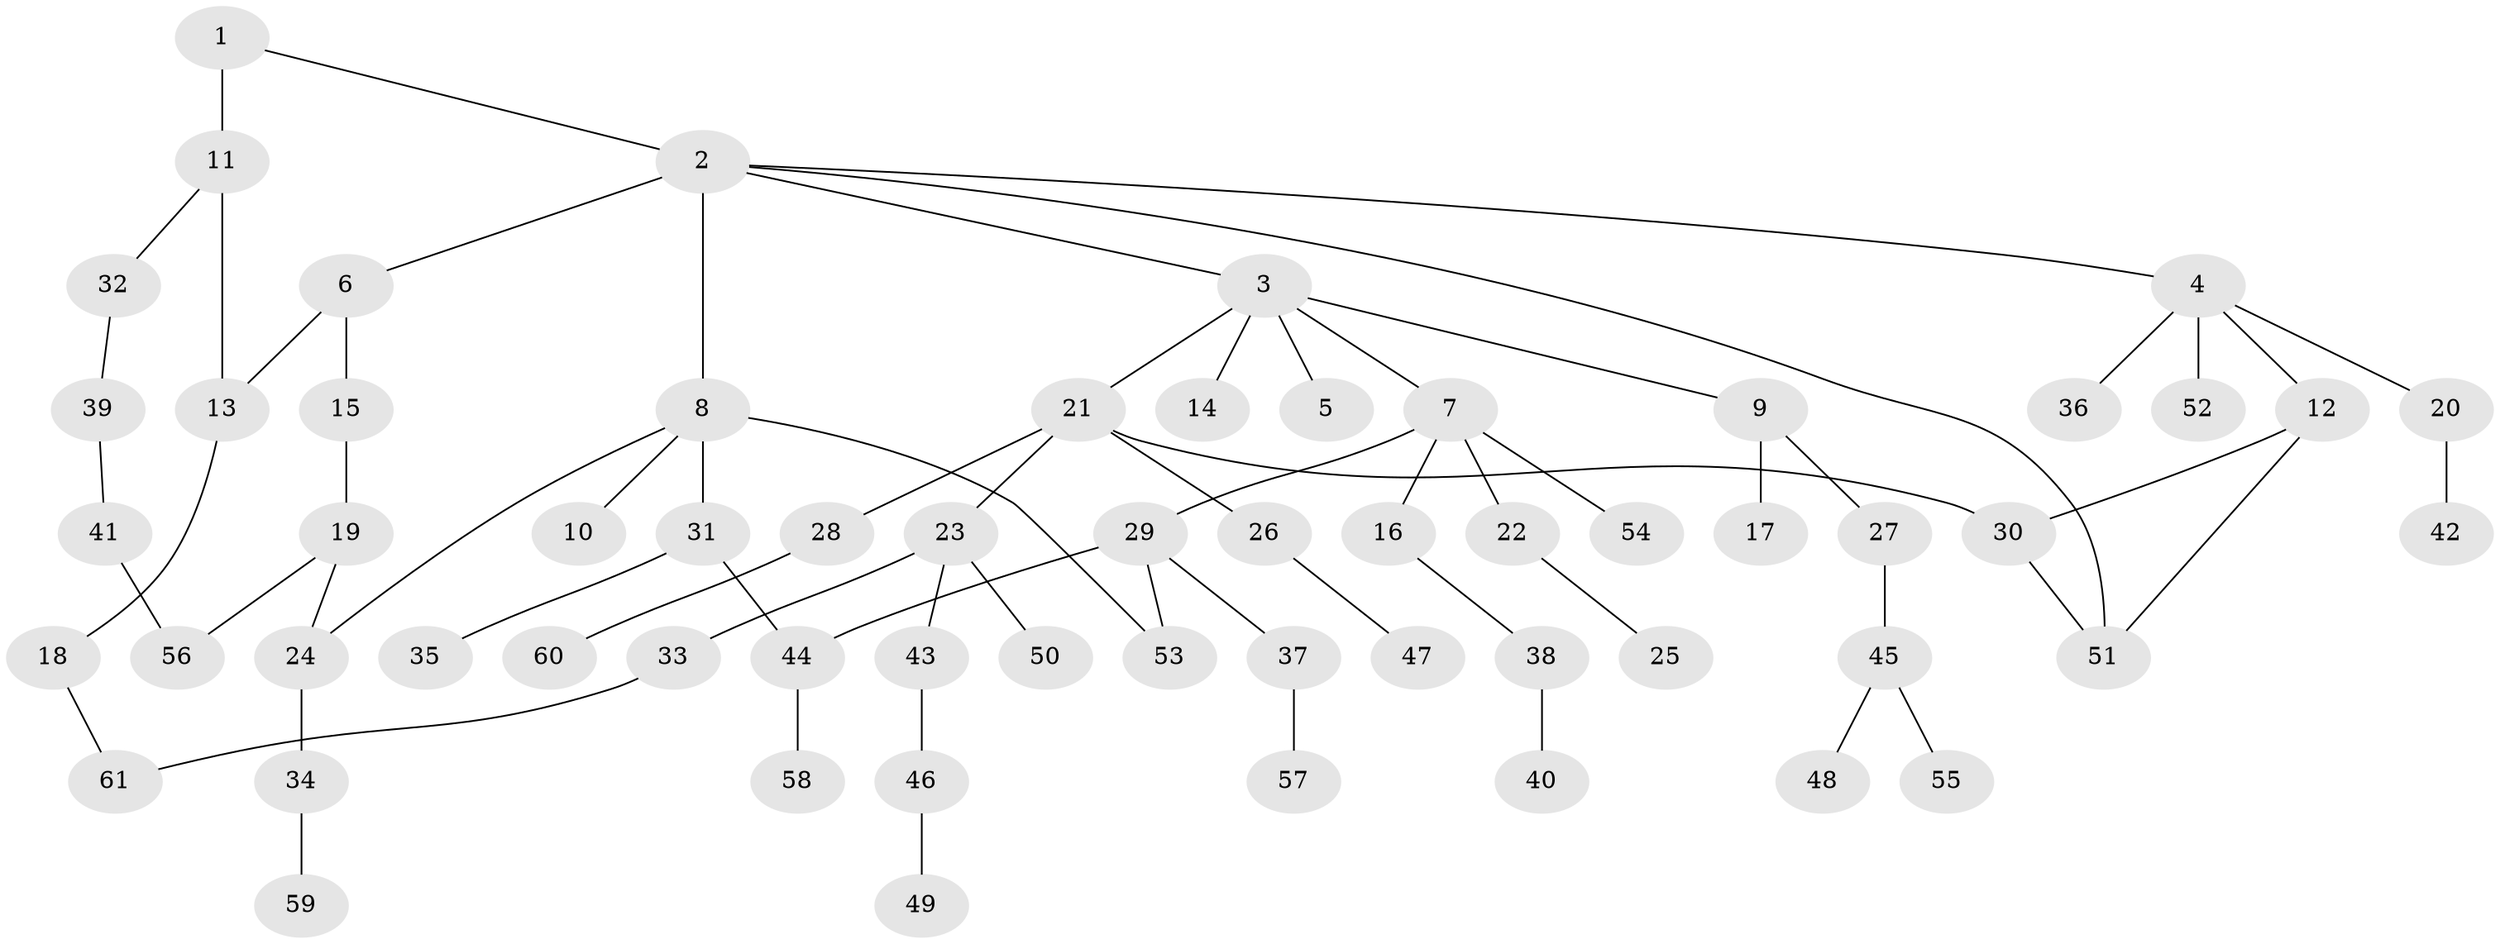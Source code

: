 // original degree distribution, {5: 0.03278688524590164, 8: 0.01639344262295082, 6: 0.02459016393442623, 2: 0.2540983606557377, 4: 0.06557377049180328, 3: 0.1557377049180328, 1: 0.45081967213114754}
// Generated by graph-tools (version 1.1) at 2025/34/03/09/25 02:34:02]
// undirected, 61 vertices, 69 edges
graph export_dot {
graph [start="1"]
  node [color=gray90,style=filled];
  1;
  2;
  3;
  4;
  5;
  6;
  7;
  8;
  9;
  10;
  11;
  12;
  13;
  14;
  15;
  16;
  17;
  18;
  19;
  20;
  21;
  22;
  23;
  24;
  25;
  26;
  27;
  28;
  29;
  30;
  31;
  32;
  33;
  34;
  35;
  36;
  37;
  38;
  39;
  40;
  41;
  42;
  43;
  44;
  45;
  46;
  47;
  48;
  49;
  50;
  51;
  52;
  53;
  54;
  55;
  56;
  57;
  58;
  59;
  60;
  61;
  1 -- 2 [weight=1.0];
  1 -- 11 [weight=2.0];
  2 -- 3 [weight=1.0];
  2 -- 4 [weight=1.0];
  2 -- 6 [weight=1.0];
  2 -- 8 [weight=2.0];
  2 -- 51 [weight=1.0];
  3 -- 5 [weight=1.0];
  3 -- 7 [weight=1.0];
  3 -- 9 [weight=1.0];
  3 -- 14 [weight=1.0];
  3 -- 21 [weight=1.0];
  4 -- 12 [weight=1.0];
  4 -- 20 [weight=1.0];
  4 -- 36 [weight=1.0];
  4 -- 52 [weight=1.0];
  6 -- 13 [weight=1.0];
  6 -- 15 [weight=1.0];
  7 -- 16 [weight=1.0];
  7 -- 22 [weight=1.0];
  7 -- 29 [weight=1.0];
  7 -- 54 [weight=1.0];
  8 -- 10 [weight=1.0];
  8 -- 24 [weight=1.0];
  8 -- 31 [weight=1.0];
  8 -- 53 [weight=1.0];
  9 -- 17 [weight=1.0];
  9 -- 27 [weight=1.0];
  11 -- 13 [weight=1.0];
  11 -- 32 [weight=1.0];
  12 -- 30 [weight=1.0];
  12 -- 51 [weight=1.0];
  13 -- 18 [weight=1.0];
  15 -- 19 [weight=3.0];
  16 -- 38 [weight=1.0];
  18 -- 61 [weight=1.0];
  19 -- 24 [weight=1.0];
  19 -- 56 [weight=1.0];
  20 -- 42 [weight=2.0];
  21 -- 23 [weight=1.0];
  21 -- 26 [weight=1.0];
  21 -- 28 [weight=1.0];
  21 -- 30 [weight=1.0];
  22 -- 25 [weight=1.0];
  23 -- 33 [weight=1.0];
  23 -- 43 [weight=1.0];
  23 -- 50 [weight=1.0];
  24 -- 34 [weight=2.0];
  26 -- 47 [weight=1.0];
  27 -- 45 [weight=1.0];
  28 -- 60 [weight=1.0];
  29 -- 37 [weight=1.0];
  29 -- 44 [weight=1.0];
  29 -- 53 [weight=1.0];
  30 -- 51 [weight=1.0];
  31 -- 35 [weight=1.0];
  31 -- 44 [weight=1.0];
  32 -- 39 [weight=1.0];
  33 -- 61 [weight=1.0];
  34 -- 59 [weight=1.0];
  37 -- 57 [weight=1.0];
  38 -- 40 [weight=1.0];
  39 -- 41 [weight=1.0];
  41 -- 56 [weight=1.0];
  43 -- 46 [weight=1.0];
  44 -- 58 [weight=1.0];
  45 -- 48 [weight=1.0];
  45 -- 55 [weight=1.0];
  46 -- 49 [weight=2.0];
}
